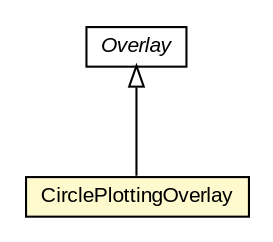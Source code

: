 #!/usr/local/bin/dot
#
# Class diagram 
# Generated by UMLGraph version R5_6-24-gf6e263 (http://www.umlgraph.org/)
#

digraph G {
	edge [fontname="arial",fontsize=10,labelfontname="arial",labelfontsize=10];
	node [fontname="arial",fontsize=10,shape=plaintext];
	nodesep=0.25;
	ranksep=0.5;
	// org.osmdroid.samplefragments.drawing.CirclePlottingOverlay
	c63854 [label=<<table title="org.osmdroid.samplefragments.drawing.CirclePlottingOverlay" border="0" cellborder="1" cellspacing="0" cellpadding="2" port="p" bgcolor="lemonChiffon" href="./CirclePlottingOverlay.html">
		<tr><td><table border="0" cellspacing="0" cellpadding="1">
<tr><td align="center" balign="center"> CirclePlottingOverlay </td></tr>
		</table></td></tr>
		</table>>, URL="./CirclePlottingOverlay.html", fontname="arial", fontcolor="black", fontsize=10.0];
	// org.osmdroid.views.overlay.Overlay
	c64185 [label=<<table title="org.osmdroid.views.overlay.Overlay" border="0" cellborder="1" cellspacing="0" cellpadding="2" port="p" href="../../views/overlay/Overlay.html">
		<tr><td><table border="0" cellspacing="0" cellpadding="1">
<tr><td align="center" balign="center"><font face="arial italic"> Overlay </font></td></tr>
		</table></td></tr>
		</table>>, URL="../../views/overlay/Overlay.html", fontname="arial", fontcolor="black", fontsize=10.0];
	//org.osmdroid.samplefragments.drawing.CirclePlottingOverlay extends org.osmdroid.views.overlay.Overlay
	c64185:p -> c63854:p [dir=back,arrowtail=empty];
}

